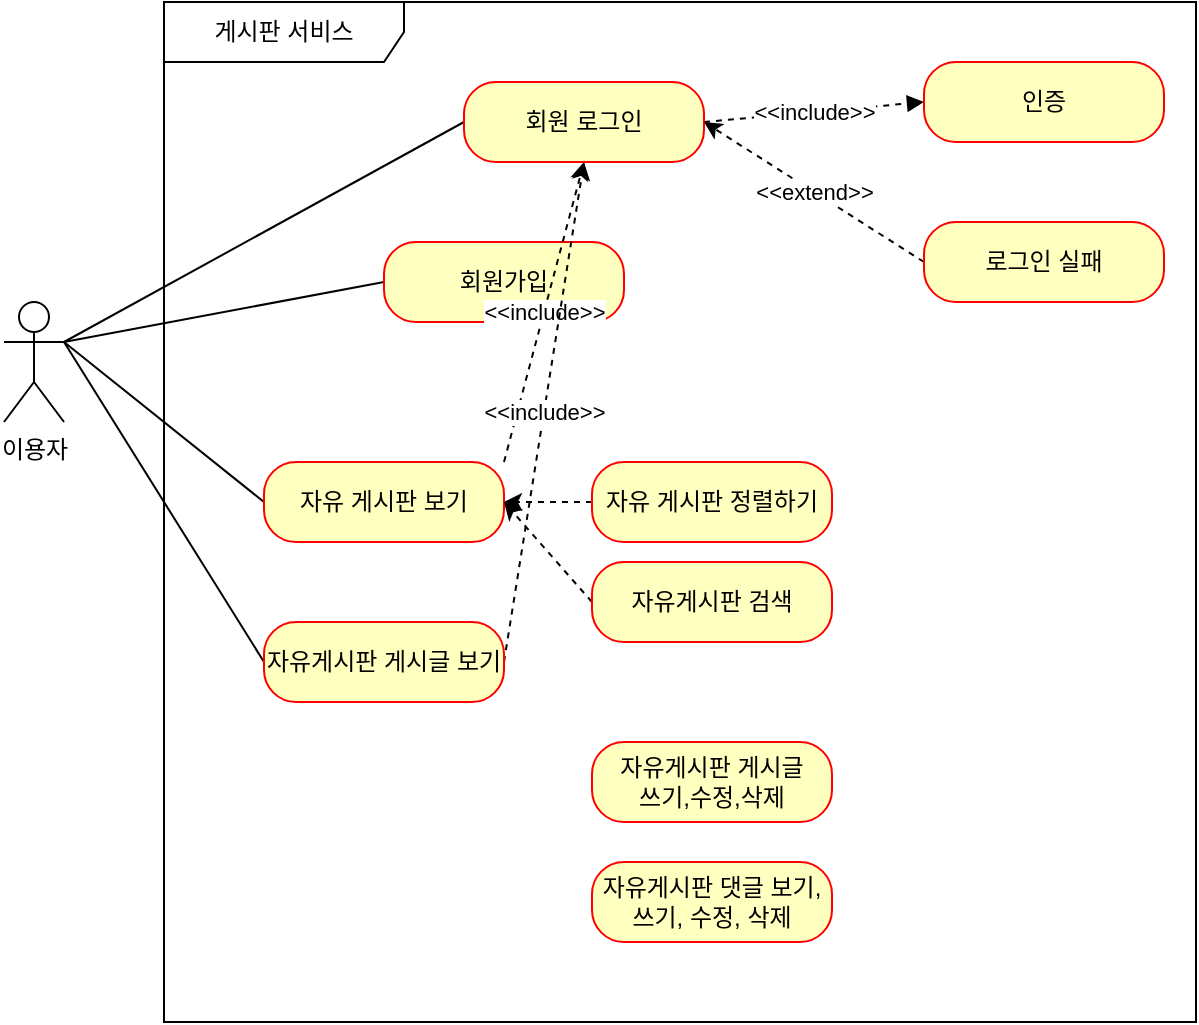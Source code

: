 <mxfile version="20.8.16" type="github">
  <diagram name="페이지-1" id="x8BuUTByIjAVzdChZTSv">
    <mxGraphModel dx="1026" dy="661" grid="1" gridSize="10" guides="1" tooltips="1" connect="1" arrows="1" fold="1" page="1" pageScale="1" pageWidth="827" pageHeight="1169" math="0" shadow="0">
      <root>
        <mxCell id="0" />
        <mxCell id="1" parent="0" />
        <mxCell id="iWSLLe49DcCL48yaKhXw-17" style="edgeStyle=none;rounded=0;orthogonalLoop=1;jettySize=auto;html=1;exitX=1;exitY=0.333;exitDx=0;exitDy=0;exitPerimeter=0;entryX=0;entryY=0.5;entryDx=0;entryDy=0;endArrow=none;endFill=0;" edge="1" parent="1" source="iWSLLe49DcCL48yaKhXw-1" target="iWSLLe49DcCL48yaKhXw-6">
          <mxGeometry relative="1" as="geometry" />
        </mxCell>
        <mxCell id="iWSLLe49DcCL48yaKhXw-1" value="이용자" style="shape=umlActor;verticalLabelPosition=bottom;verticalAlign=top;html=1;" vertex="1" parent="1">
          <mxGeometry x="60" y="270" width="30" height="60" as="geometry" />
        </mxCell>
        <mxCell id="iWSLLe49DcCL48yaKhXw-2" value="게시판 서비스" style="shape=umlFrame;whiteSpace=wrap;html=1;width=120;height=30;" vertex="1" parent="1">
          <mxGeometry x="140" y="120" width="516" height="510" as="geometry" />
        </mxCell>
        <mxCell id="iWSLLe49DcCL48yaKhXw-14" style="rounded=0;orthogonalLoop=1;jettySize=auto;html=1;exitX=0;exitY=0.5;exitDx=0;exitDy=0;entryX=1;entryY=0.333;entryDx=0;entryDy=0;entryPerimeter=0;endArrow=none;endFill=0;" edge="1" parent="1" source="iWSLLe49DcCL48yaKhXw-3" target="iWSLLe49DcCL48yaKhXw-1">
          <mxGeometry relative="1" as="geometry" />
        </mxCell>
        <mxCell id="iWSLLe49DcCL48yaKhXw-3" value="회원가입" style="rounded=1;whiteSpace=wrap;html=1;arcSize=40;fontColor=#000000;fillColor=#ffffc0;strokeColor=#ff0000;" vertex="1" parent="1">
          <mxGeometry x="250" y="240" width="120" height="40" as="geometry" />
        </mxCell>
        <mxCell id="iWSLLe49DcCL48yaKhXw-16" style="rounded=0;orthogonalLoop=1;jettySize=auto;html=1;exitX=0;exitY=0.5;exitDx=0;exitDy=0;endArrow=none;endFill=0;" edge="1" parent="1" source="iWSLLe49DcCL48yaKhXw-5">
          <mxGeometry relative="1" as="geometry">
            <mxPoint x="90" y="290" as="targetPoint" />
          </mxGeometry>
        </mxCell>
        <mxCell id="iWSLLe49DcCL48yaKhXw-20" value="&amp;lt;&amp;lt;include&amp;gt;&amp;gt;" style="edgeStyle=none;rounded=0;orthogonalLoop=1;jettySize=auto;html=1;exitX=1;exitY=0;exitDx=0;exitDy=0;entryX=0.5;entryY=1;entryDx=0;entryDy=0;dashed=1;endArrow=classic;endFill=1;" edge="1" parent="1" source="iWSLLe49DcCL48yaKhXw-5" target="iWSLLe49DcCL48yaKhXw-7">
          <mxGeometry relative="1" as="geometry" />
        </mxCell>
        <mxCell id="iWSLLe49DcCL48yaKhXw-5" value="자유 게시판 보기" style="rounded=1;whiteSpace=wrap;html=1;arcSize=40;fontColor=#000000;fillColor=#ffffc0;strokeColor=#ff0000;" vertex="1" parent="1">
          <mxGeometry x="190" y="350" width="120" height="40" as="geometry" />
        </mxCell>
        <mxCell id="iWSLLe49DcCL48yaKhXw-21" value="&amp;lt;&amp;lt;include&amp;gt;&amp;gt;" style="edgeStyle=none;rounded=0;orthogonalLoop=1;jettySize=auto;html=1;exitX=1;exitY=0.5;exitDx=0;exitDy=0;dashed=1;endArrow=classic;endFill=1;entryX=0.5;entryY=1;entryDx=0;entryDy=0;" edge="1" parent="1" source="iWSLLe49DcCL48yaKhXw-6" target="iWSLLe49DcCL48yaKhXw-7">
          <mxGeometry relative="1" as="geometry">
            <mxPoint x="350" y="210" as="targetPoint" />
          </mxGeometry>
        </mxCell>
        <mxCell id="iWSLLe49DcCL48yaKhXw-6" value="자유게시판 게시글 보기" style="rounded=1;whiteSpace=wrap;html=1;arcSize=40;fontColor=#000000;fillColor=#ffffc0;strokeColor=#ff0000;" vertex="1" parent="1">
          <mxGeometry x="190" y="430" width="120" height="40" as="geometry" />
        </mxCell>
        <mxCell id="iWSLLe49DcCL48yaKhXw-15" style="rounded=0;orthogonalLoop=1;jettySize=auto;html=1;exitX=0;exitY=0.5;exitDx=0;exitDy=0;endArrow=none;endFill=0;" edge="1" parent="1" source="iWSLLe49DcCL48yaKhXw-7">
          <mxGeometry relative="1" as="geometry">
            <mxPoint x="90" y="290" as="targetPoint" />
          </mxGeometry>
        </mxCell>
        <mxCell id="iWSLLe49DcCL48yaKhXw-18" value="&amp;lt;&amp;lt;include&amp;gt;&amp;gt;" style="edgeStyle=none;rounded=0;orthogonalLoop=1;jettySize=auto;html=1;exitX=1;exitY=0.5;exitDx=0;exitDy=0;entryX=0;entryY=0.5;entryDx=0;entryDy=0;endArrow=block;endFill=1;dashed=1;" edge="1" parent="1" source="iWSLLe49DcCL48yaKhXw-7" target="iWSLLe49DcCL48yaKhXw-8">
          <mxGeometry relative="1" as="geometry" />
        </mxCell>
        <mxCell id="iWSLLe49DcCL48yaKhXw-7" value="회원 로그인" style="rounded=1;whiteSpace=wrap;html=1;arcSize=40;fontColor=#000000;fillColor=#ffffc0;strokeColor=#ff0000;" vertex="1" parent="1">
          <mxGeometry x="290" y="160" width="120" height="40" as="geometry" />
        </mxCell>
        <mxCell id="iWSLLe49DcCL48yaKhXw-8" value="인증" style="rounded=1;whiteSpace=wrap;html=1;arcSize=40;fontColor=#000000;fillColor=#ffffc0;strokeColor=#ff0000;" vertex="1" parent="1">
          <mxGeometry x="520" y="150" width="120" height="40" as="geometry" />
        </mxCell>
        <mxCell id="iWSLLe49DcCL48yaKhXw-19" value="&amp;lt;&amp;lt;extend&amp;gt;&amp;gt;" style="edgeStyle=none;rounded=0;orthogonalLoop=1;jettySize=auto;html=1;exitX=0;exitY=0.5;exitDx=0;exitDy=0;endArrow=classic;endFill=1;dashed=1;" edge="1" parent="1" source="iWSLLe49DcCL48yaKhXw-9">
          <mxGeometry relative="1" as="geometry">
            <mxPoint x="410" y="180" as="targetPoint" />
          </mxGeometry>
        </mxCell>
        <mxCell id="iWSLLe49DcCL48yaKhXw-9" value="로그인 실패" style="rounded=1;whiteSpace=wrap;html=1;arcSize=40;fontColor=#000000;fillColor=#ffffc0;strokeColor=#ff0000;" vertex="1" parent="1">
          <mxGeometry x="520" y="230" width="120" height="40" as="geometry" />
        </mxCell>
        <mxCell id="iWSLLe49DcCL48yaKhXw-22" style="edgeStyle=none;rounded=0;orthogonalLoop=1;jettySize=auto;html=1;exitX=0;exitY=0.5;exitDx=0;exitDy=0;entryX=1;entryY=0.5;entryDx=0;entryDy=0;dashed=1;endArrow=classic;endFill=1;" edge="1" parent="1" source="iWSLLe49DcCL48yaKhXw-10" target="iWSLLe49DcCL48yaKhXw-5">
          <mxGeometry relative="1" as="geometry" />
        </mxCell>
        <mxCell id="iWSLLe49DcCL48yaKhXw-10" value="자유 게시판 정렬하기" style="rounded=1;whiteSpace=wrap;html=1;arcSize=40;fontColor=#000000;fillColor=#ffffc0;strokeColor=#ff0000;" vertex="1" parent="1">
          <mxGeometry x="354" y="350" width="120" height="40" as="geometry" />
        </mxCell>
        <mxCell id="iWSLLe49DcCL48yaKhXw-23" style="edgeStyle=none;rounded=0;orthogonalLoop=1;jettySize=auto;html=1;exitX=0;exitY=0.5;exitDx=0;exitDy=0;dashed=1;endArrow=classic;endFill=1;" edge="1" parent="1" source="iWSLLe49DcCL48yaKhXw-11">
          <mxGeometry relative="1" as="geometry">
            <mxPoint x="310" y="370" as="targetPoint" />
          </mxGeometry>
        </mxCell>
        <mxCell id="iWSLLe49DcCL48yaKhXw-11" value="자유게시판 검색" style="rounded=1;whiteSpace=wrap;html=1;arcSize=40;fontColor=#000000;fillColor=#ffffc0;strokeColor=#ff0000;" vertex="1" parent="1">
          <mxGeometry x="354" y="400" width="120" height="40" as="geometry" />
        </mxCell>
        <mxCell id="iWSLLe49DcCL48yaKhXw-12" value="자유게시판 게시글&lt;br&gt;쓰기,수정,삭제" style="rounded=1;whiteSpace=wrap;html=1;arcSize=40;fontColor=#000000;fillColor=#ffffc0;strokeColor=#ff0000;" vertex="1" parent="1">
          <mxGeometry x="354" y="490" width="120" height="40" as="geometry" />
        </mxCell>
        <mxCell id="iWSLLe49DcCL48yaKhXw-13" value="자유게시판 댓글 보기,쓰기, 수정, 삭제" style="rounded=1;whiteSpace=wrap;html=1;arcSize=40;fontColor=#000000;fillColor=#ffffc0;strokeColor=#ff0000;" vertex="1" parent="1">
          <mxGeometry x="354" y="550" width="120" height="40" as="geometry" />
        </mxCell>
      </root>
    </mxGraphModel>
  </diagram>
</mxfile>
